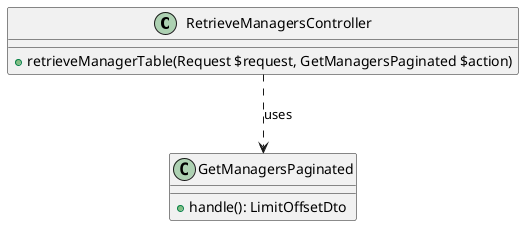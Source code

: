 @startuml

class RetrieveManagersController {
    + retrieveManagerTable(Request $request, GetManagersPaginated $action)
}

class GetManagersPaginated {
    + handle(): LimitOffsetDto
}

RetrieveManagersController ..> GetManagersPaginated : uses
@enduml